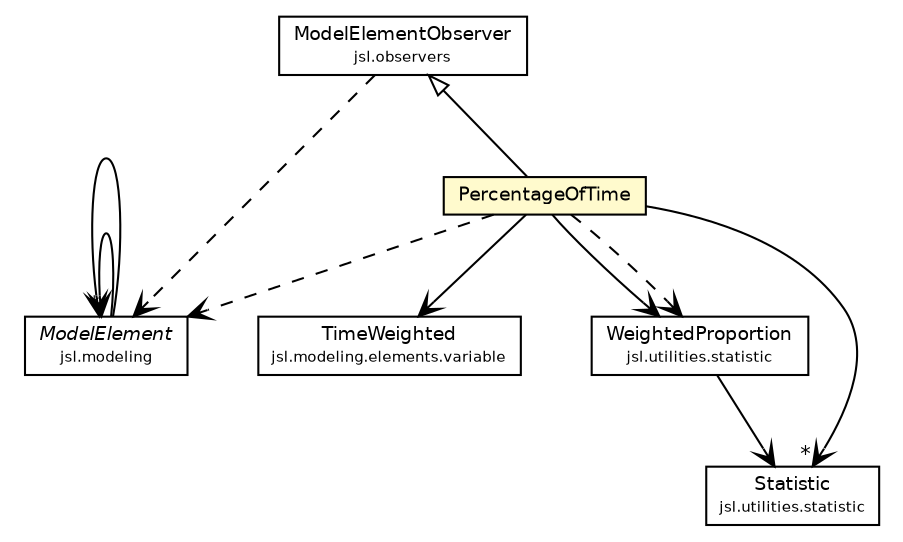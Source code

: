 #!/usr/local/bin/dot
#
# Class diagram 
# Generated by UMLGraph version 5.4 (http://www.umlgraph.org/)
#

digraph G {
	edge [fontname="Helvetica",fontsize=10,labelfontname="Helvetica",labelfontsize=10];
	node [fontname="Helvetica",fontsize=10,shape=plaintext];
	nodesep=0.25;
	ranksep=0.5;
	// jsl.modeling.ModelElement
	c145443 [label=<<table title="jsl.modeling.ModelElement" border="0" cellborder="1" cellspacing="0" cellpadding="2" port="p" href="../../modeling/ModelElement.html">
		<tr><td><table border="0" cellspacing="0" cellpadding="1">
<tr><td align="center" balign="center"><font face="Helvetica-Oblique"> ModelElement </font></td></tr>
<tr><td align="center" balign="center"><font point-size="7.0"> jsl.modeling </font></td></tr>
		</table></td></tr>
		</table>>, URL="../../modeling/ModelElement.html", fontname="Helvetica", fontcolor="black", fontsize=9.0];
	// jsl.modeling.elements.variable.TimeWeighted
	c145670 [label=<<table title="jsl.modeling.elements.variable.TimeWeighted" border="0" cellborder="1" cellspacing="0" cellpadding="2" port="p" href="../../modeling/elements/variable/TimeWeighted.html">
		<tr><td><table border="0" cellspacing="0" cellpadding="1">
<tr><td align="center" balign="center"> TimeWeighted </td></tr>
<tr><td align="center" balign="center"><font point-size="7.0"> jsl.modeling.elements.variable </font></td></tr>
		</table></td></tr>
		</table>>, URL="../../modeling/elements/variable/TimeWeighted.html", fontname="Helvetica", fontcolor="black", fontsize=9.0];
	// jsl.observers.ModelElementObserver
	c145717 [label=<<table title="jsl.observers.ModelElementObserver" border="0" cellborder="1" cellspacing="0" cellpadding="2" port="p" href="../ModelElementObserver.html">
		<tr><td><table border="0" cellspacing="0" cellpadding="1">
<tr><td align="center" balign="center"> ModelElementObserver </td></tr>
<tr><td align="center" balign="center"><font point-size="7.0"> jsl.observers </font></td></tr>
		</table></td></tr>
		</table>>, URL="../ModelElementObserver.html", fontname="Helvetica", fontcolor="black", fontsize=9.0];
	// jsl.observers.variable.PercentageOfTime
	c145737 [label=<<table title="jsl.observers.variable.PercentageOfTime" border="0" cellborder="1" cellspacing="0" cellpadding="2" port="p" bgcolor="lemonChiffon" href="./PercentageOfTime.html">
		<tr><td><table border="0" cellspacing="0" cellpadding="1">
<tr><td align="center" balign="center"> PercentageOfTime </td></tr>
		</table></td></tr>
		</table>>, URL="./PercentageOfTime.html", fontname="Helvetica", fontcolor="black", fontsize=9.0];
	// jsl.utilities.statistic.WeightedProportion
	c145875 [label=<<table title="jsl.utilities.statistic.WeightedProportion" border="0" cellborder="1" cellspacing="0" cellpadding="2" port="p" href="../../utilities/statistic/WeightedProportion.html">
		<tr><td><table border="0" cellspacing="0" cellpadding="1">
<tr><td align="center" balign="center"> WeightedProportion </td></tr>
<tr><td align="center" balign="center"><font point-size="7.0"> jsl.utilities.statistic </font></td></tr>
		</table></td></tr>
		</table>>, URL="../../utilities/statistic/WeightedProportion.html", fontname="Helvetica", fontcolor="black", fontsize=9.0];
	// jsl.utilities.statistic.Statistic
	c145879 [label=<<table title="jsl.utilities.statistic.Statistic" border="0" cellborder="1" cellspacing="0" cellpadding="2" port="p" href="../../utilities/statistic/Statistic.html">
		<tr><td><table border="0" cellspacing="0" cellpadding="1">
<tr><td align="center" balign="center"> Statistic </td></tr>
<tr><td align="center" balign="center"><font point-size="7.0"> jsl.utilities.statistic </font></td></tr>
		</table></td></tr>
		</table>>, URL="../../utilities/statistic/Statistic.html", fontname="Helvetica", fontcolor="black", fontsize=9.0];
	//jsl.observers.variable.PercentageOfTime extends jsl.observers.ModelElementObserver
	c145717:p -> c145737:p [dir=back,arrowtail=empty];
	// jsl.modeling.ModelElement NAVASSOC jsl.modeling.ModelElement
	c145443:p -> c145443:p [taillabel="", label="", headlabel="*", fontname="Helvetica", fontcolor="black", fontsize=10.0, color="black", arrowhead=open];
	// jsl.modeling.ModelElement NAVASSOC jsl.modeling.ModelElement
	c145443:p -> c145443:p [taillabel="", label="", headlabel="", fontname="Helvetica", fontcolor="black", fontsize=10.0, color="black", arrowhead=open];
	// jsl.observers.variable.PercentageOfTime NAVASSOC jsl.modeling.elements.variable.TimeWeighted
	c145737:p -> c145670:p [taillabel="", label="", headlabel="", fontname="Helvetica", fontcolor="black", fontsize=10.0, color="black", arrowhead=open];
	// jsl.observers.variable.PercentageOfTime NAVASSOC jsl.utilities.statistic.WeightedProportion
	c145737:p -> c145875:p [taillabel="", label="", headlabel="", fontname="Helvetica", fontcolor="black", fontsize=10.0, color="black", arrowhead=open];
	// jsl.observers.variable.PercentageOfTime NAVASSOC jsl.utilities.statistic.Statistic
	c145737:p -> c145879:p [taillabel="", label="", headlabel="*", fontname="Helvetica", fontcolor="black", fontsize=10.0, color="black", arrowhead=open];
	// jsl.utilities.statistic.WeightedProportion NAVASSOC jsl.utilities.statistic.Statistic
	c145875:p -> c145879:p [taillabel="", label="", headlabel="", fontname="Helvetica", fontcolor="black", fontsize=10.0, color="black", arrowhead=open];
	// jsl.observers.ModelElementObserver DEPEND jsl.modeling.ModelElement
	c145717:p -> c145443:p [taillabel="", label="", headlabel="", fontname="Helvetica", fontcolor="black", fontsize=10.0, color="black", arrowhead=open, style=dashed];
	// jsl.observers.variable.PercentageOfTime DEPEND jsl.utilities.statistic.WeightedProportion
	c145737:p -> c145875:p [taillabel="", label="", headlabel="", fontname="Helvetica", fontcolor="black", fontsize=10.0, color="black", arrowhead=open, style=dashed];
	// jsl.observers.variable.PercentageOfTime DEPEND jsl.modeling.ModelElement
	c145737:p -> c145443:p [taillabel="", label="", headlabel="", fontname="Helvetica", fontcolor="black", fontsize=10.0, color="black", arrowhead=open, style=dashed];
}

